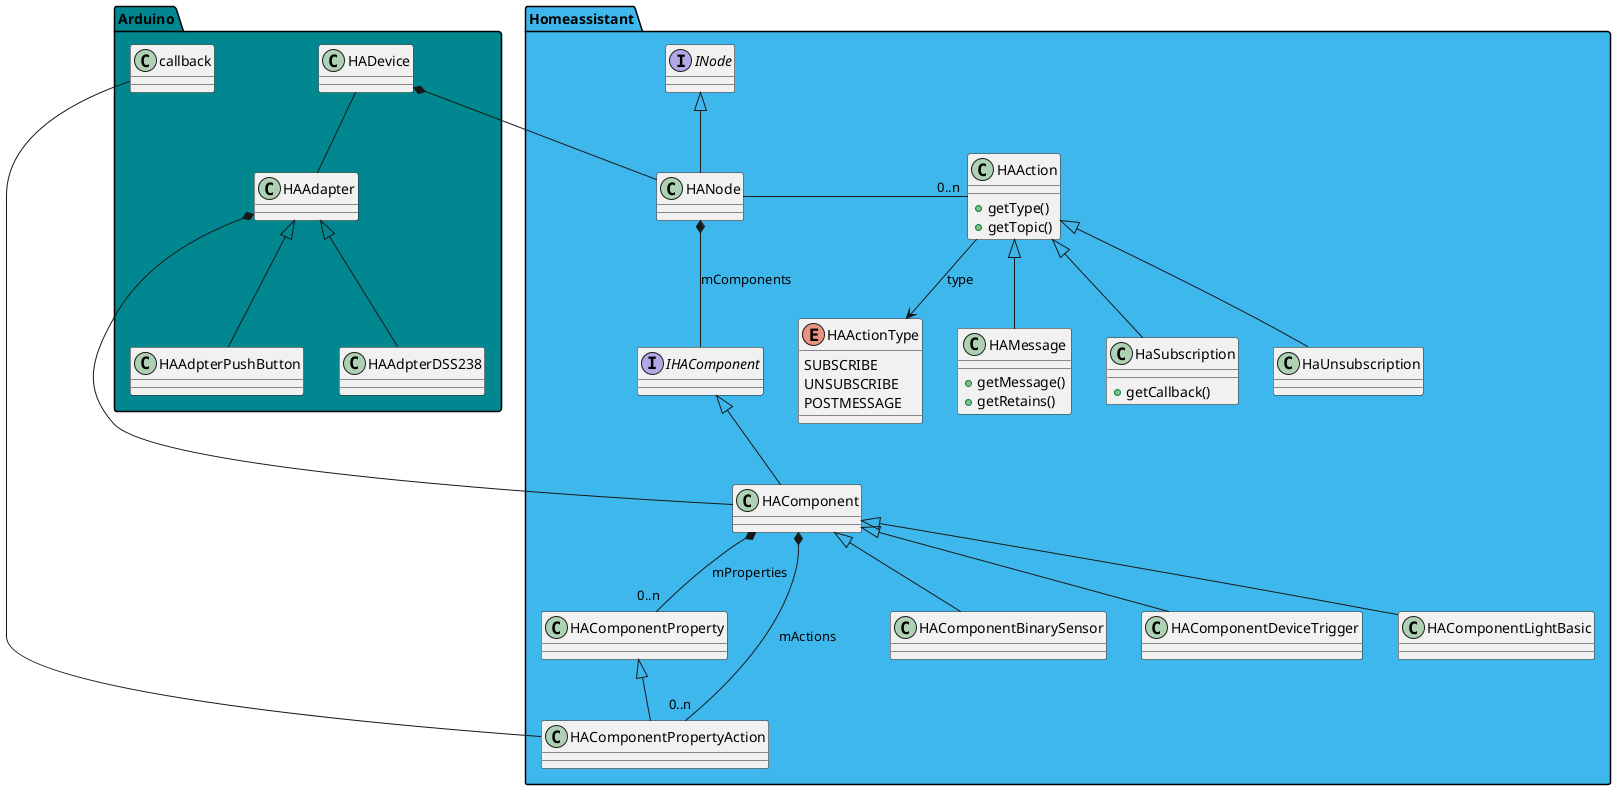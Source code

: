 @startuml General Class Diagram


package "Arduino" #00878F {

  class HADevice
  HADevice -- HAAdapter
  HAAdapter <|-- HAAdpterPushButton
  HAAdapter <|-- HAAdpterDSS238
  class callback

}

package "Homeassistant" #3eb7ed {

  interface INode
  class HANode
  HADevice *-- HANode
  INode <|-- HANode
  HANode *-- IHAComponent : mComponents
  HANode - "0..n" HAAction


  interface IHAComponent
  class HAComponent
  IHAComponent <|-- HAComponent
  HAComponent *-- "0..n" HAComponentProperty : mProperties
  HAComponent *-- "0..n" HAComponentPropertyAction : mActions
  HAAdapter *-- HAComponent

  class HAComponentProperty
  class HAComponentPropertyAction
  HAComponentProperty <|-- HAComponentPropertyAction
  callback -- HAComponentPropertyAction


  HAComponent <|-- HAComponentBinarySensor
  HAComponent <|-- HAComponentDeviceTrigger
  HAComponent <|-- HAComponentLightBasic


  enum HAActionType {
    SUBSCRIBE
    UNSUBSCRIBE
    POSTMESSAGE
  }

  class HAAction {
    +getType()
    +getTopic()
  }
  HAAction --> HAActionType : type
  HAAction <|-- HAMessage
  HAAction <|--  HaSubscription
  HAAction <|--  HaUnsubscription

  class HAMessage {
    +getMessage()
    +getRetains()
  }
  class HaSubscription {
    +getCallback()
  }
  class HaUnsubscription {
  }

}

@enduml